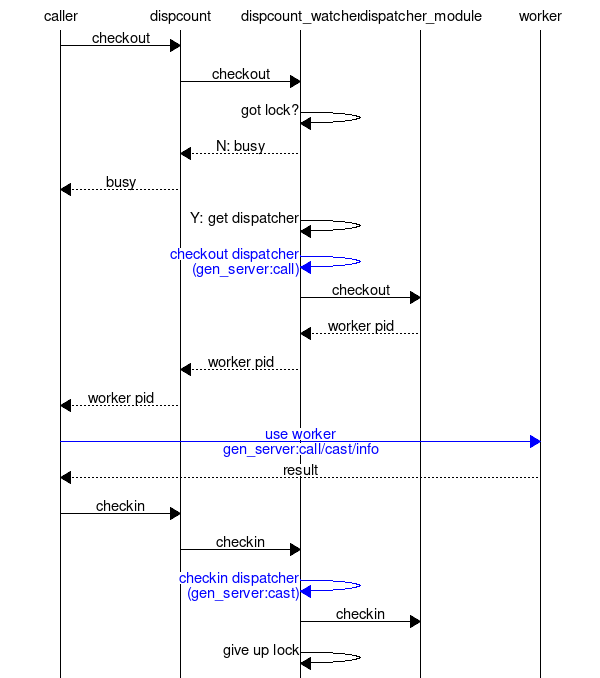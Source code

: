 msc {
    caller, dispcount, dispcount_watcher, dispatcher_module, worker;

    caller=>dispcount [ label = "checkout" ];
    dispcount=>dispcount_watcher [ label = "checkout" ];
    dispcount_watcher=>dispcount_watcher [ label = "got lock?" ];
    dispcount_watcher>>dispcount [ label = "N: busy" ];
    dispcount>>caller [ label = "busy" ];

    dispcount_watcher=>dispcount_watcher [ label = "Y: get dispatcher" ];
    dispcount_watcher=>dispcount_watcher
      [ label = "checkout dispatcher\n(gen_server:call)",
        textcolour="blue",
        linecolour="blue" ];
    dispcount_watcher=>dispatcher_module [ label = "checkout" ];
    dispatcher_module>>dispcount_watcher [ label = "worker pid" ];
    dispcount_watcher>>dispcount [ label = "worker pid" ];
    dispcount>>caller [ label = "worker pid" ];

    caller=>worker [ label = "use worker\ngen_server:call/cast/info",
                     textcolour="blue",
                     linecolour="blue"
                   ];
    worker>>caller [ label = "result" ];

    caller=>dispcount [ label = "checkin" ];
    dispcount=>dispcount_watcher [ label = "checkin" ];
    dispcount_watcher=>dispcount_watcher
      [ label = "checkin dispatcher\n(gen_server:cast)",
        textcolour="blue",
        linecolour="blue" ];
    dispcount_watcher=>dispatcher_module [ label = "checkin" ];
    dispcount_watcher=>dispcount_watcher [ label = "give up lock" ];
}


